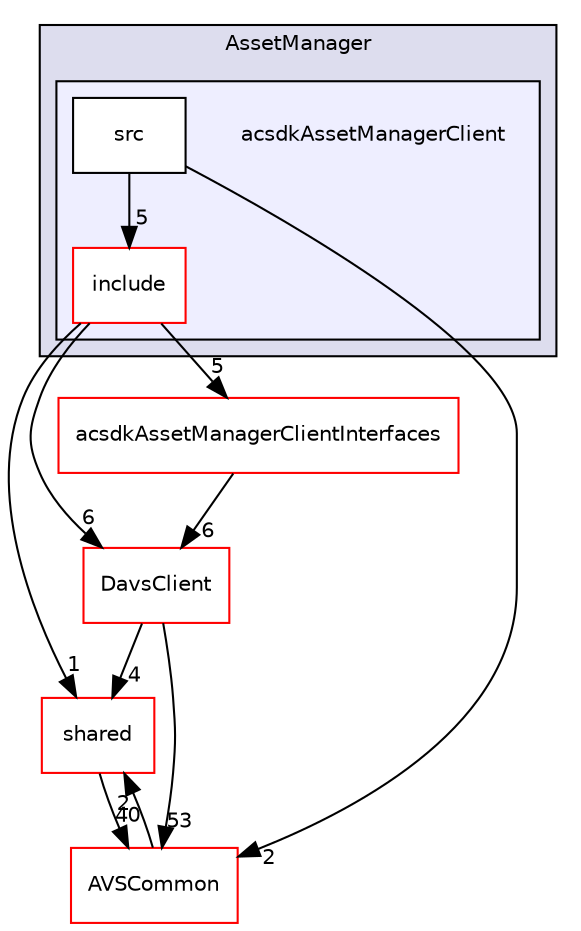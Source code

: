 digraph "/workplace/avs-device-sdk/capabilities/AssetManager/acsdkAssetManagerClient" {
  compound=true
  node [ fontsize="10", fontname="Helvetica"];
  edge [ labelfontsize="10", labelfontname="Helvetica"];
  subgraph clusterdir_07b4ac17d8fc69607b453186ce599c3b {
    graph [ bgcolor="#ddddee", pencolor="black", label="AssetManager" fontname="Helvetica", fontsize="10", URL="dir_07b4ac17d8fc69607b453186ce599c3b.html"]
  subgraph clusterdir_059fdc4ec18b8aa0c1c2ebaeff88e291 {
    graph [ bgcolor="#eeeeff", pencolor="black", label="" URL="dir_059fdc4ec18b8aa0c1c2ebaeff88e291.html"];
    dir_059fdc4ec18b8aa0c1c2ebaeff88e291 [shape=plaintext label="acsdkAssetManagerClient"];
    dir_231cd7acf9d0755b03c8a46af9aaa1f5 [shape=box label="include" color="red" fillcolor="white" style="filled" URL="dir_231cd7acf9d0755b03c8a46af9aaa1f5.html"];
    dir_5d72884950cba6382b42c2703ca2b5eb [shape=box label="src" color="black" fillcolor="white" style="filled" URL="dir_5d72884950cba6382b42c2703ca2b5eb.html"];
  }
  }
  dir_9982052f7ce695d12571567315b2fafa [shape=box label="shared" fillcolor="white" style="filled" color="red" URL="dir_9982052f7ce695d12571567315b2fafa.html"];
  dir_de622777c97862544df14465483f72cc [shape=box label="DavsClient" fillcolor="white" style="filled" color="red" URL="dir_de622777c97862544df14465483f72cc.html"];
  dir_3ba2035ca5da00ee02b55bb348a40df0 [shape=box label="acsdkAssetManagerClientInterfaces" fillcolor="white" style="filled" color="red" URL="dir_3ba2035ca5da00ee02b55bb348a40df0.html"];
  dir_13e65effb2bde530b17b3d5eefcd0266 [shape=box label="AVSCommon" fillcolor="white" style="filled" color="red" URL="dir_13e65effb2bde530b17b3d5eefcd0266.html"];
  dir_9982052f7ce695d12571567315b2fafa->dir_13e65effb2bde530b17b3d5eefcd0266 [headlabel="40", labeldistance=1.5 headhref="dir_000116_000017.html"];
  dir_de622777c97862544df14465483f72cc->dir_9982052f7ce695d12571567315b2fafa [headlabel="4", labeldistance=1.5 headhref="dir_000230_000116.html"];
  dir_de622777c97862544df14465483f72cc->dir_13e65effb2bde530b17b3d5eefcd0266 [headlabel="53", labeldistance=1.5 headhref="dir_000230_000017.html"];
  dir_3ba2035ca5da00ee02b55bb348a40df0->dir_de622777c97862544df14465483f72cc [headlabel="6", labeldistance=1.5 headhref="dir_000306_000230.html"];
  dir_231cd7acf9d0755b03c8a46af9aaa1f5->dir_9982052f7ce695d12571567315b2fafa [headlabel="1", labeldistance=1.5 headhref="dir_000303_000116.html"];
  dir_231cd7acf9d0755b03c8a46af9aaa1f5->dir_de622777c97862544df14465483f72cc [headlabel="6", labeldistance=1.5 headhref="dir_000303_000230.html"];
  dir_231cd7acf9d0755b03c8a46af9aaa1f5->dir_3ba2035ca5da00ee02b55bb348a40df0 [headlabel="5", labeldistance=1.5 headhref="dir_000303_000306.html"];
  dir_13e65effb2bde530b17b3d5eefcd0266->dir_9982052f7ce695d12571567315b2fafa [headlabel="2", labeldistance=1.5 headhref="dir_000017_000116.html"];
  dir_5d72884950cba6382b42c2703ca2b5eb->dir_231cd7acf9d0755b03c8a46af9aaa1f5 [headlabel="5", labeldistance=1.5 headhref="dir_000305_000303.html"];
  dir_5d72884950cba6382b42c2703ca2b5eb->dir_13e65effb2bde530b17b3d5eefcd0266 [headlabel="2", labeldistance=1.5 headhref="dir_000305_000017.html"];
}
